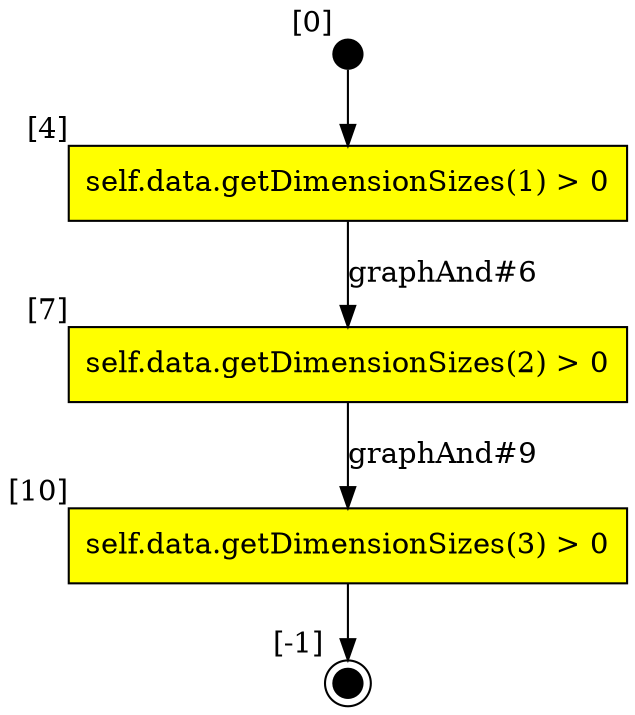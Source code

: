 digraph CLG {
  3 [style=filled, fillcolor=black, shape="circle", label="", fixedsize=true, width=.2, height=.2, xlabel="[0]"];
  4 [shape="box", label="self.data.getDimensionSizes(1) > 0", style=filled, fillcolor=yellow, xlabel="[4]"];
  7 [shape="box", label="self.data.getDimensionSizes(2) > 0", style=filled, fillcolor=yellow, xlabel="[7]"];
  10 [shape="box", label="self.data.getDimensionSizes(3) > 0", style=filled, fillcolor=yellow, xlabel="[10]"];
  11 [style=filled, fillcolor=black, shape="doublecircle", label="", fixedsize=true, width=.2, height=.2, xlabel="[-1]"];
  3 -> 4;
  4 -> 7[label="graphAnd#6"];
  10 -> 11;
  7 -> 10[label="graphAnd#9"];
}
